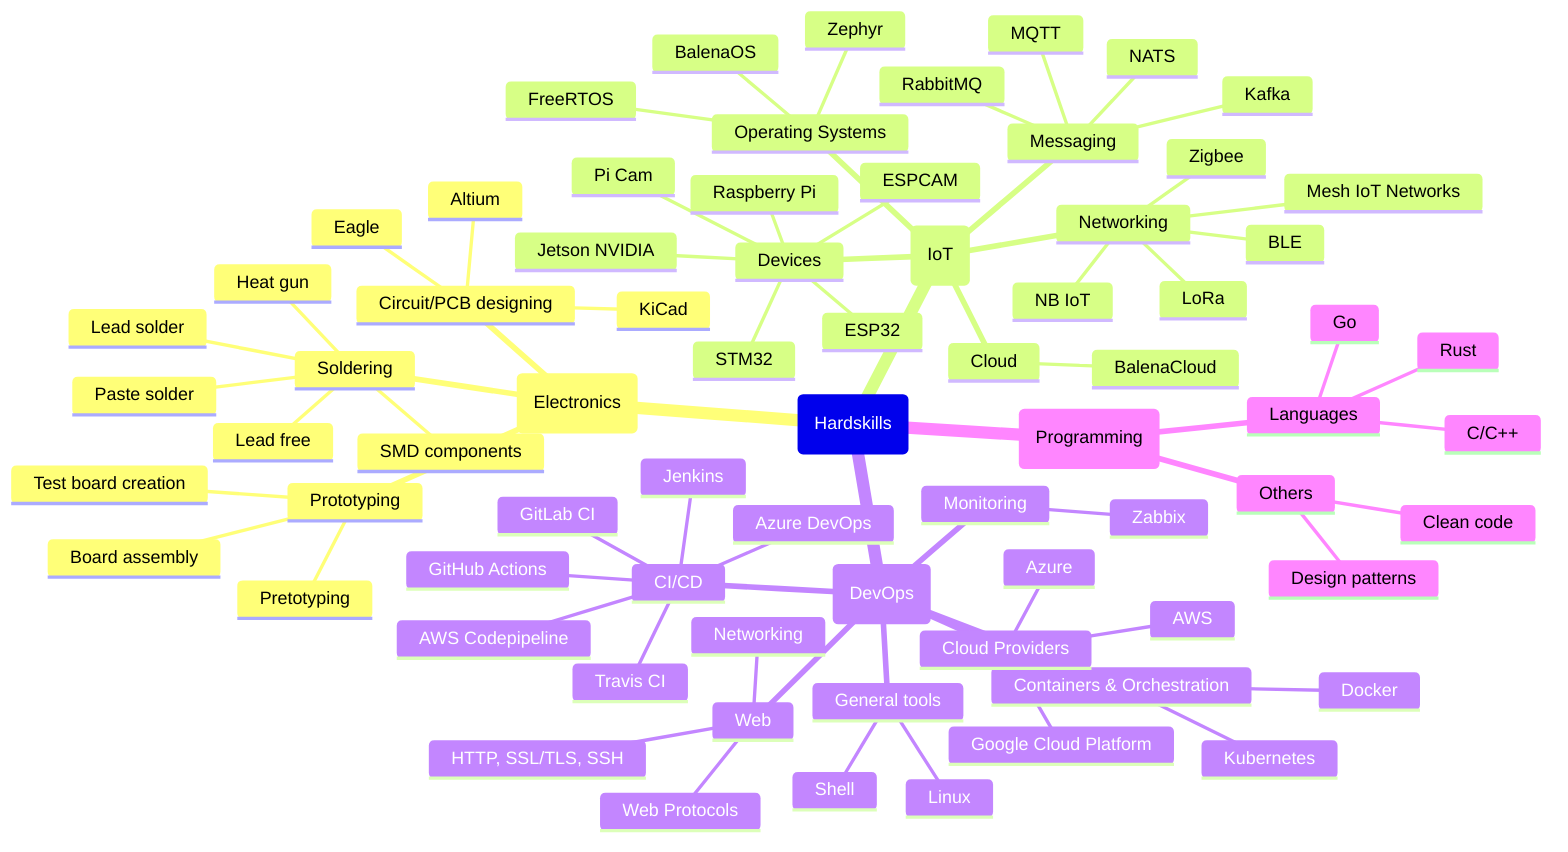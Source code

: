 mindmap
  (Hardskills)
  ::icon(fa fa-laptop)
    (Electronics)
    ::icon(fa fa-microchip)
        Circuit/PCB designing
            Altium
            Eagle
            KiCad
        Prototyping
            Board assembly
            Test board creation
            Pretotyping
        Soldering
            Lead solder
            Lead free
            Heat gun
            SMD components
            Paste solder
    (IoT)
    ::icon(fa fa-cloud)
        Devices
            Raspberry Pi
            Pi Cam
            ESPCAM
            ESP32
            STM32
            Jetson NVIDIA
        Networking
            LoRa
            Zigbee
            BLE
            Mesh IoT Networks
            NB IoT
        Messaging
            MQTT
            RabbitMQ
            Kafka
            NATS
        Operating Systems
            FreeRTOS
            Zephyr
            BalenaOS
        Cloud
            BalenaCloud
    (DevOps)
    ::icon(fa fa-infinity)
        General tools
            Linux
            Shell
        Web
            Networking
            Web Protocols
            HTTP, SSL/TLS, SSH
        Containers & Orchestration
            Docker
            Kubernetes
        Cloud Providers
            AWS
            Azure
            Google Cloud Platform
        CI/CD
            Jenkins
            GitLab CI
            GitHub Actions
            Travis CI
            AWS Codepipeline
            Azure DevOps
        Monitoring
            Zabbix
    (Programming)
    ::icon(fa fa-book)
        Languages
            C/C++
            Rust
            Go
        Others
            Clean code
            Design patterns